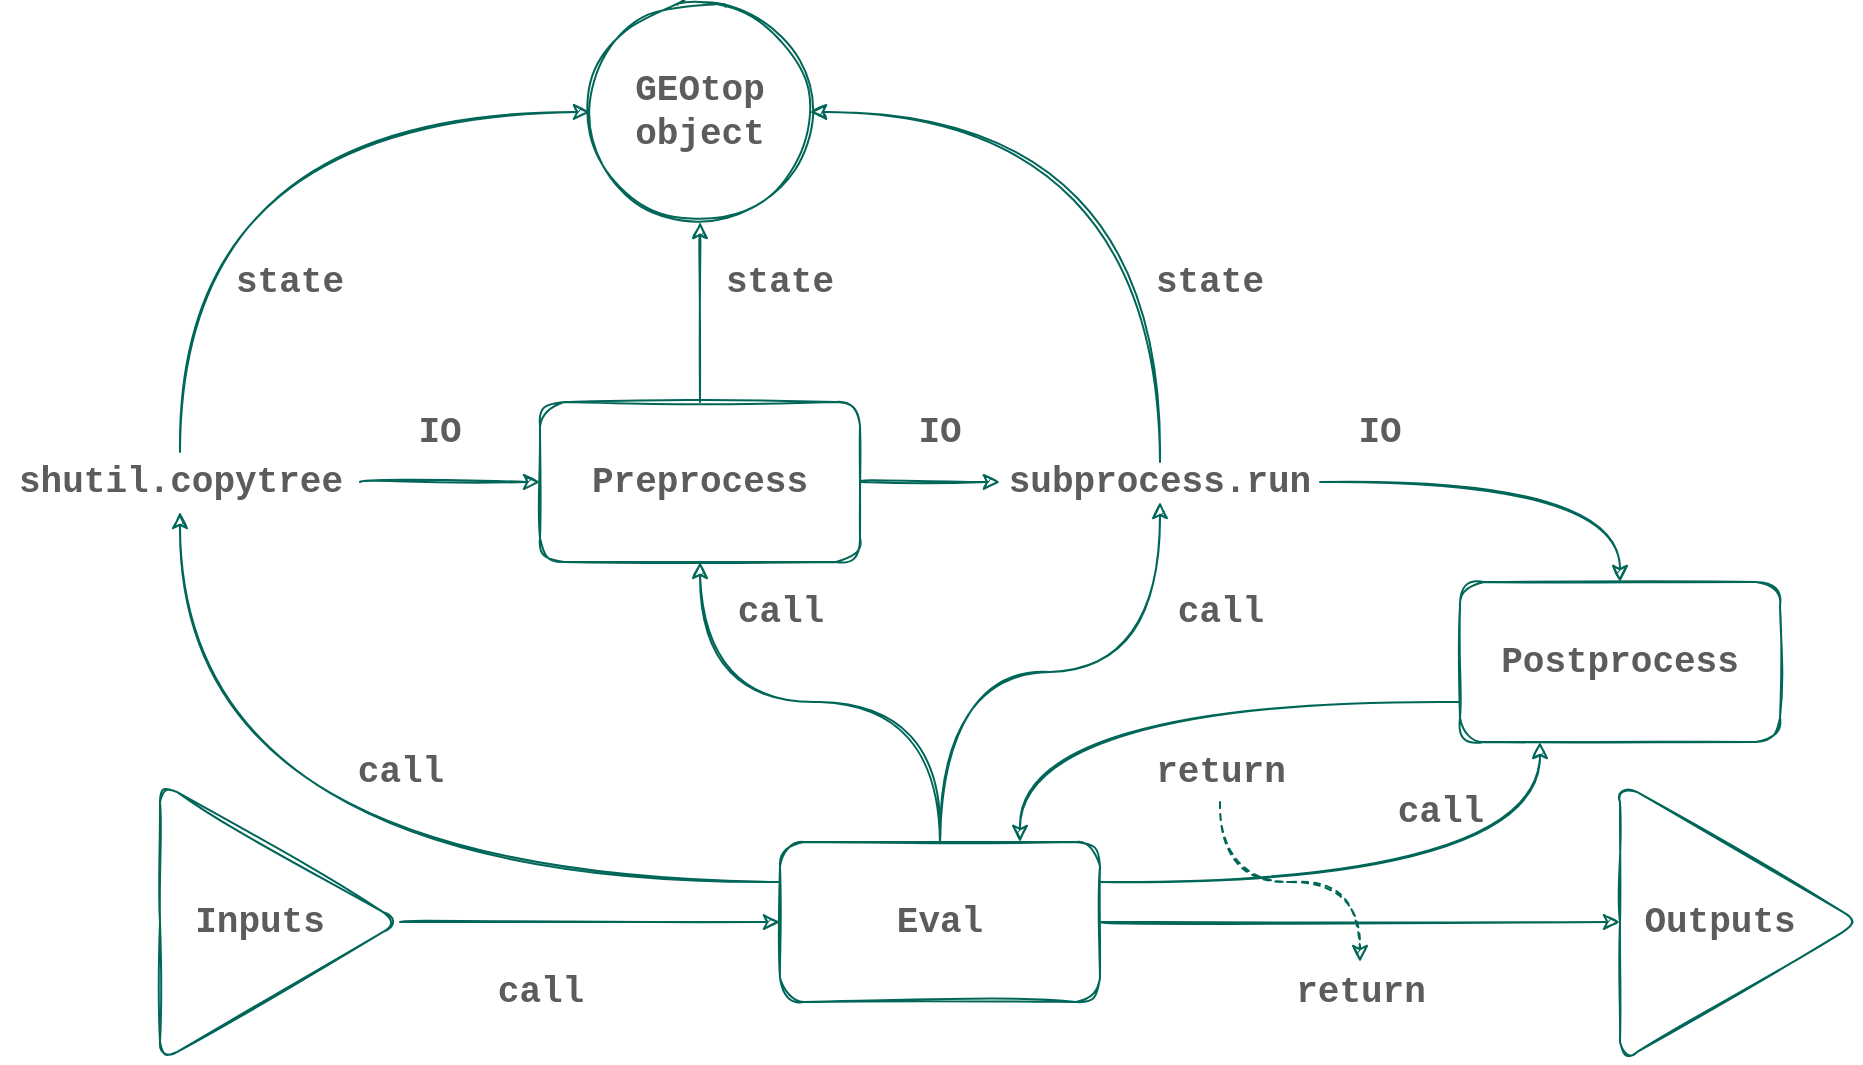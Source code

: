 <mxfile version="13.6.2" type="device"><diagram id="a9el3V5H1d0Rqk5_k34i" name="Page-1"><mxGraphModel dx="1422" dy="816" grid="1" gridSize="10" guides="1" tooltips="1" connect="1" arrows="1" fold="1" page="1" pageScale="1" pageWidth="900" pageHeight="1600" math="0" shadow="0"><root><mxCell id="0"/><mxCell id="1" parent="0"/><mxCell id="JqJzkyPxX7mwRvUGSMfH-5" style="edgeStyle=orthogonalEdgeStyle;curved=1;rounded=1;orthogonalLoop=1;jettySize=auto;html=1;entryX=0.5;entryY=0;entryDx=0;entryDy=0;startArrow=classic;startFill=1;endArrow=none;endFill=0;strokeColor=#006658;fillColor=#21C0A5;fontFamily=Courier New;fontSize=18;fontColor=#5C5C5C;fontStyle=1;sketch=1;" parent="1" source="JqJzkyPxX7mwRvUGSMfH-8" target="JqJzkyPxX7mwRvUGSMfH-12" edge="1"><mxGeometry relative="1" as="geometry"/></mxCell><mxCell id="JqJzkyPxX7mwRvUGSMfH-6" style="edgeStyle=orthogonalEdgeStyle;curved=1;rounded=1;orthogonalLoop=1;jettySize=auto;html=1;entryX=0.5;entryY=0;entryDx=0;entryDy=0;startArrow=classic;startFill=1;endArrow=none;endFill=0;strokeColor=#006658;fillColor=#21C0A5;fontFamily=Courier New;fontSize=18;fontColor=#5C5C5C;fontStyle=1;sketch=1;" parent="1" source="JqJzkyPxX7mwRvUGSMfH-8" target="JqJzkyPxX7mwRvUGSMfH-16" edge="1"><mxGeometry relative="1" as="geometry"/></mxCell><mxCell id="JqJzkyPxX7mwRvUGSMfH-7" style="edgeStyle=orthogonalEdgeStyle;curved=1;rounded=1;orthogonalLoop=1;jettySize=auto;html=1;startArrow=classic;startFill=1;endArrow=none;endFill=0;strokeColor=#006658;fillColor=#21C0A5;fontFamily=Courier New;fontSize=18;fontColor=#5C5C5C;fontStyle=1;sketch=1;" parent="1" source="JqJzkyPxX7mwRvUGSMfH-8" target="JqJzkyPxX7mwRvUGSMfH-31" edge="1"><mxGeometry relative="1" as="geometry"/></mxCell><mxCell id="JqJzkyPxX7mwRvUGSMfH-8" value="GEOtop&lt;br&gt;object" style="ellipse;whiteSpace=wrap;html=1;aspect=fixed;rounded=1;strokeColor=#006658;fontFamily=Courier New;fontSize=18;fontColor=#5C5C5C;fontStyle=1;fillColor=none;sketch=1;" parent="1" vertex="1"><mxGeometry x="765" y="590" width="110" height="110" as="geometry"/></mxCell><mxCell id="JqJzkyPxX7mwRvUGSMfH-9" value="state" style="text;html=1;strokeColor=none;fillColor=none;align=center;verticalAlign=middle;whiteSpace=wrap;rounded=0;fontFamily=Courier New;fontSize=18;fontColor=#5C5C5C;fontStyle=1;sketch=1;" parent="1" vertex="1"><mxGeometry x="825" y="720" width="70" height="20" as="geometry"/></mxCell><mxCell id="JqJzkyPxX7mwRvUGSMfH-10" value="IO" style="text;html=1;strokeColor=none;fillColor=none;align=center;verticalAlign=middle;whiteSpace=wrap;fontColor=#5C5C5C;rounded=1;fontFamily=Courier New;fontSize=18;fontStyle=1;sketch=1;" parent="1" vertex="1"><mxGeometry x="670" y="795" width="40" height="20" as="geometry"/></mxCell><mxCell id="JqJzkyPxX7mwRvUGSMfH-11" style="edgeStyle=orthogonalEdgeStyle;curved=1;rounded=1;orthogonalLoop=1;jettySize=auto;html=1;startArrow=none;startFill=0;endArrow=classic;endFill=1;strokeColor=#006658;fillColor=#21C0A5;fontFamily=Courier New;fontSize=18;fontColor=#5C5C5C;fontStyle=1;sketch=1;" parent="1" source="JqJzkyPxX7mwRvUGSMfH-12" target="JqJzkyPxX7mwRvUGSMfH-16" edge="1"><mxGeometry relative="1" as="geometry"/></mxCell><mxCell id="JqJzkyPxX7mwRvUGSMfH-12" value="" style="whiteSpace=wrap;html=1;strokeColor=#006658;fontColor=#5C5C5C;rounded=1;fontStyle=1;fontFamily=Courier New;fontSize=18;fillColor=none;sketch=1;" parent="1" vertex="1"><mxGeometry x="740" y="790" width="160" height="80" as="geometry"/></mxCell><mxCell id="JqJzkyPxX7mwRvUGSMfH-13" style="edgeStyle=orthogonalEdgeStyle;curved=1;rounded=1;orthogonalLoop=1;jettySize=auto;html=1;exitX=0;exitY=0.75;exitDx=0;exitDy=0;entryX=0.75;entryY=0;entryDx=0;entryDy=0;startArrow=none;startFill=0;endArrow=classic;endFill=1;strokeColor=#006658;fillColor=#21C0A5;fontFamily=Courier New;fontSize=18;fontColor=#5C5C5C;fontStyle=1;sketch=1;" parent="1" source="JqJzkyPxX7mwRvUGSMfH-14" target="JqJzkyPxX7mwRvUGSMfH-23" edge="1"><mxGeometry relative="1" as="geometry"/></mxCell><mxCell id="JqJzkyPxX7mwRvUGSMfH-14" value="" style="whiteSpace=wrap;html=1;strokeColor=#006658;fontColor=#5C5C5C;rounded=1;fontStyle=1;fontFamily=Courier New;fontSize=18;fillColor=none;sketch=1;" parent="1" vertex="1"><mxGeometry x="1200" y="880" width="160" height="80" as="geometry"/></mxCell><mxCell id="JqJzkyPxX7mwRvUGSMfH-15" style="edgeStyle=orthogonalEdgeStyle;curved=1;rounded=1;orthogonalLoop=1;jettySize=auto;html=1;startArrow=none;startFill=0;endArrow=classic;endFill=1;strokeColor=#006658;fillColor=#21C0A5;fontFamily=Courier New;fontSize=18;fontColor=#5C5C5C;fontStyle=1;sketch=1;" parent="1" source="JqJzkyPxX7mwRvUGSMfH-16" target="JqJzkyPxX7mwRvUGSMfH-14" edge="1"><mxGeometry relative="1" as="geometry"/></mxCell><mxCell id="JqJzkyPxX7mwRvUGSMfH-16" value="subprocess.run" style="text;html=1;strokeColor=none;fillColor=none;align=center;verticalAlign=middle;whiteSpace=wrap;fontColor=#5C5C5C;rounded=1;fontFamily=Courier New;fontSize=18;fontStyle=1;sketch=1;" parent="1" vertex="1"><mxGeometry x="970" y="820" width="160" height="20" as="geometry"/></mxCell><mxCell id="JqJzkyPxX7mwRvUGSMfH-17" value="&lt;div style=&quot;font-size: 18px;&quot;&gt;Preprocess&lt;/div&gt;" style="text;html=1;strokeColor=none;fillColor=none;align=center;verticalAlign=middle;whiteSpace=wrap;fontColor=#5C5C5C;rounded=1;fontFamily=Courier New;fontSize=18;fontStyle=1;sketch=1;" parent="1" vertex="1"><mxGeometry x="800" y="820" width="40" height="20" as="geometry"/></mxCell><mxCell id="JqJzkyPxX7mwRvUGSMfH-18" value="&lt;div style=&quot;font-size: 18px;&quot;&gt;&lt;font style=&quot;font-size: 18px;&quot;&gt;Postprocess&lt;/font&gt;&lt;/div&gt;" style="text;html=1;strokeColor=none;fillColor=none;align=center;verticalAlign=middle;whiteSpace=wrap;fontColor=#5C5C5C;rounded=1;fontStyle=1;fontFamily=Courier New;fontSize=18;sketch=1;" parent="1" vertex="1"><mxGeometry x="1260" y="910" width="40" height="20" as="geometry"/></mxCell><mxCell id="JqJzkyPxX7mwRvUGSMfH-19" style="edgeStyle=orthogonalEdgeStyle;curved=1;rounded=1;orthogonalLoop=1;jettySize=auto;html=1;exitX=0.5;exitY=1;exitDx=0;exitDy=0;startArrow=none;startFill=0;endArrow=classic;endFill=1;strokeColor=#006658;fillColor=#21C0A5;fontFamily=Courier New;fontSize=18;fontColor=#5C5C5C;fontStyle=1;sketch=1;" parent="1" edge="1"><mxGeometry relative="1" as="geometry"><mxPoint x="940.0" y="1090" as="sourcePoint"/><mxPoint x="940.0" y="1090" as="targetPoint"/></mxGeometry></mxCell><mxCell id="JqJzkyPxX7mwRvUGSMfH-20" style="edgeStyle=orthogonalEdgeStyle;curved=1;rounded=1;orthogonalLoop=1;jettySize=auto;html=1;entryX=0.5;entryY=1;entryDx=0;entryDy=0;startArrow=none;startFill=0;endArrow=classic;endFill=1;strokeColor=#006658;fillColor=#21C0A5;fontFamily=Courier New;fontSize=18;fontColor=#5C5C5C;fontStyle=1;sketch=1;" parent="1" source="JqJzkyPxX7mwRvUGSMfH-23" target="JqJzkyPxX7mwRvUGSMfH-12" edge="1"><mxGeometry relative="1" as="geometry"/></mxCell><mxCell id="JqJzkyPxX7mwRvUGSMfH-21" style="edgeStyle=orthogonalEdgeStyle;curved=1;rounded=1;orthogonalLoop=1;jettySize=auto;html=1;entryX=0.5;entryY=1;entryDx=0;entryDy=0;startArrow=none;startFill=0;endArrow=classic;endFill=1;strokeColor=#006658;fillColor=#21C0A5;fontFamily=Courier New;fontSize=18;fontColor=#5C5C5C;fontStyle=1;sketch=1;" parent="1" source="JqJzkyPxX7mwRvUGSMfH-23" target="JqJzkyPxX7mwRvUGSMfH-16" edge="1"><mxGeometry relative="1" as="geometry"/></mxCell><mxCell id="JqJzkyPxX7mwRvUGSMfH-22" style="edgeStyle=orthogonalEdgeStyle;curved=1;rounded=1;orthogonalLoop=1;jettySize=auto;html=1;exitX=1;exitY=0.25;exitDx=0;exitDy=0;entryX=0.25;entryY=1;entryDx=0;entryDy=0;startArrow=none;startFill=0;endArrow=classic;endFill=1;strokeColor=#006658;fillColor=#21C0A5;fontFamily=Courier New;fontSize=18;fontColor=#5C5C5C;fontStyle=1;sketch=1;" parent="1" source="JqJzkyPxX7mwRvUGSMfH-23" target="JqJzkyPxX7mwRvUGSMfH-14" edge="1"><mxGeometry relative="1" as="geometry"/></mxCell><mxCell id="JqJzkyPxX7mwRvUGSMfH-23" value="&lt;font style=&quot;font-size: 18px;&quot;&gt;Eval&lt;/font&gt;" style="whiteSpace=wrap;html=1;strokeColor=#006658;fontColor=#5C5C5C;rounded=1;fontStyle=1;fontFamily=Courier New;fontSize=18;fillColor=none;sketch=1;" parent="1" vertex="1"><mxGeometry x="860" y="1010" width="160" height="80" as="geometry"/></mxCell><mxCell id="JqJzkyPxX7mwRvUGSMfH-24" value="IO" style="text;html=1;strokeColor=none;fillColor=none;align=center;verticalAlign=middle;whiteSpace=wrap;fontColor=#5C5C5C;rounded=1;fontFamily=Courier New;fontSize=18;fontStyle=1;sketch=1;" parent="1" vertex="1"><mxGeometry x="920" y="795" width="40" height="20" as="geometry"/></mxCell><mxCell id="JqJzkyPxX7mwRvUGSMfH-25" value="IO" style="text;html=1;strokeColor=none;fillColor=none;align=center;verticalAlign=middle;whiteSpace=wrap;fontColor=#5C5C5C;rounded=1;fontFamily=Courier New;fontSize=18;fontStyle=1;sketch=1;" parent="1" vertex="1"><mxGeometry x="1140" y="795" width="40" height="20" as="geometry"/></mxCell><mxCell id="JqJzkyPxX7mwRvUGSMfH-26" value="call" style="text;html=1;align=center;verticalAlign=middle;resizable=0;points=[];autosize=1;fontSize=18;fontFamily=Courier New;fontColor=#5C5C5C;fontStyle=1;sketch=1;" parent="1" vertex="1"><mxGeometry x="830" y="880" width="60" height="30" as="geometry"/></mxCell><mxCell id="JqJzkyPxX7mwRvUGSMfH-27" value="call" style="text;html=1;align=center;verticalAlign=middle;resizable=0;points=[];autosize=1;fontSize=18;fontFamily=Courier New;fontColor=#5C5C5C;fontStyle=1;sketch=1;" parent="1" vertex="1"><mxGeometry x="1050" y="880" width="60" height="30" as="geometry"/></mxCell><mxCell id="JqJzkyPxX7mwRvUGSMfH-28" value="call" style="text;html=1;align=center;verticalAlign=middle;resizable=0;points=[];autosize=1;fontSize=18;fontFamily=Courier New;fontColor=#5C5C5C;fontStyle=1;sketch=1;" parent="1" vertex="1"><mxGeometry x="1160" y="980" width="60" height="30" as="geometry"/></mxCell><mxCell id="JqJzkyPxX7mwRvUGSMfH-29" value="return" style="text;html=1;align=center;verticalAlign=middle;resizable=0;points=[];autosize=1;fontSize=18;fontFamily=Courier New;fontColor=#5C5C5C;fontStyle=1;sketch=1;" parent="1" vertex="1"><mxGeometry x="1040" y="960" width="80" height="30" as="geometry"/></mxCell><mxCell id="JqJzkyPxX7mwRvUGSMfH-30" style="edgeStyle=orthogonalEdgeStyle;curved=1;rounded=1;orthogonalLoop=1;jettySize=auto;html=1;startArrow=none;startFill=0;endArrow=classic;endFill=1;strokeColor=#006658;fillColor=#21C0A5;fontFamily=Courier New;fontSize=18;fontColor=#5C5C5C;fontStyle=1;sketch=1;" parent="1" source="JqJzkyPxX7mwRvUGSMfH-31" target="JqJzkyPxX7mwRvUGSMfH-12" edge="1"><mxGeometry relative="1" as="geometry"/></mxCell><mxCell id="JqJzkyPxX7mwRvUGSMfH-31" value="&lt;div style=&quot;font-size: 18px;&quot;&gt;shutil.copytree&lt;/div&gt;" style="text;html=1;align=center;verticalAlign=middle;resizable=0;points=[];autosize=1;fontSize=18;fontFamily=Courier New;fontColor=#5C5C5C;fontStyle=1;sketch=1;" parent="1" vertex="1"><mxGeometry x="470" y="815" width="180" height="30" as="geometry"/></mxCell><mxCell id="JqJzkyPxX7mwRvUGSMfH-32" value="state" style="text;html=1;strokeColor=none;fillColor=none;align=center;verticalAlign=middle;whiteSpace=wrap;rounded=0;fontFamily=Courier New;fontSize=18;fontColor=#5C5C5C;fontStyle=1;sketch=1;" parent="1" vertex="1"><mxGeometry x="580" y="720" width="70" height="20" as="geometry"/></mxCell><mxCell id="JqJzkyPxX7mwRvUGSMfH-33" value="state" style="text;html=1;strokeColor=none;fillColor=none;align=center;verticalAlign=middle;whiteSpace=wrap;rounded=0;fontFamily=Courier New;fontSize=18;fontColor=#5C5C5C;fontStyle=1;sketch=1;" parent="1" vertex="1"><mxGeometry x="1040" y="720" width="70" height="20" as="geometry"/></mxCell><mxCell id="JqJzkyPxX7mwRvUGSMfH-34" value="call" style="text;html=1;align=center;verticalAlign=middle;resizable=0;points=[];autosize=1;fontSize=18;fontFamily=Courier New;fontColor=#5C5C5C;fontStyle=1;sketch=1;" parent="1" vertex="1"><mxGeometry x="640" y="960" width="60" height="30" as="geometry"/></mxCell><mxCell id="JqJzkyPxX7mwRvUGSMfH-35" style="edgeStyle=orthogonalEdgeStyle;curved=1;rounded=1;orthogonalLoop=1;jettySize=auto;html=1;entryX=0;entryY=0.5;entryDx=0;entryDy=0;startArrow=none;startFill=0;endArrow=classic;endFill=1;strokeColor=#006658;fillColor=#21C0A5;fontFamily=Courier New;fontSize=18;fontColor=#5C5C5C;fontStyle=1;sketch=1;" parent="1" source="JqJzkyPxX7mwRvUGSMfH-36" target="JqJzkyPxX7mwRvUGSMfH-23" edge="1"><mxGeometry relative="1" as="geometry"/></mxCell><mxCell id="JqJzkyPxX7mwRvUGSMfH-36" value="" style="triangle;whiteSpace=wrap;html=1;rounded=1;strokeColor=#006658;fontFamily=Courier New;fontSize=18;fontColor=#5C5C5C;fontStyle=1;fillColor=none;sketch=1;" parent="1" vertex="1"><mxGeometry x="550" y="980" width="120" height="140" as="geometry"/></mxCell><mxCell id="JqJzkyPxX7mwRvUGSMfH-37" value="" style="triangle;whiteSpace=wrap;html=1;rounded=1;strokeColor=#006658;fontFamily=Courier New;fontSize=18;fontColor=#5C5C5C;fontStyle=1;fillColor=none;sketch=1;" parent="1" vertex="1"><mxGeometry x="1280" y="980" width="120" height="140" as="geometry"/></mxCell><mxCell id="JqJzkyPxX7mwRvUGSMfH-38" style="edgeStyle=orthogonalEdgeStyle;curved=1;rounded=1;orthogonalLoop=1;jettySize=auto;html=1;entryX=0;entryY=0.5;entryDx=0;entryDy=0;startArrow=none;startFill=0;endArrow=classic;endFill=1;strokeColor=#006658;fillColor=#21C0A5;fontFamily=Courier New;fontSize=18;fontColor=#5C5C5C;fontStyle=1;sketch=1;" parent="1" source="JqJzkyPxX7mwRvUGSMfH-23" target="JqJzkyPxX7mwRvUGSMfH-37" edge="1"><mxGeometry relative="1" as="geometry"/></mxCell><mxCell id="JqJzkyPxX7mwRvUGSMfH-39" value="call" style="text;html=1;align=center;verticalAlign=middle;resizable=0;points=[];autosize=1;fontSize=18;fontFamily=Courier New;fontColor=#5C5C5C;fontStyle=1;sketch=1;" parent="1" vertex="1"><mxGeometry x="710" y="1070" width="60" height="30" as="geometry"/></mxCell><mxCell id="JqJzkyPxX7mwRvUGSMfH-40" style="edgeStyle=orthogonalEdgeStyle;curved=1;rounded=1;orthogonalLoop=1;jettySize=auto;html=1;exitX=0;exitY=0.25;exitDx=0;exitDy=0;startArrow=none;startFill=0;endArrow=classic;endFill=1;strokeColor=#006658;fillColor=#21C0A5;fontFamily=Courier New;fontSize=18;fontColor=#5C5C5C;fontStyle=1;sketch=1;" parent="1" source="JqJzkyPxX7mwRvUGSMfH-23" target="JqJzkyPxX7mwRvUGSMfH-31" edge="1"><mxGeometry relative="1" as="geometry"/></mxCell><mxCell id="JqJzkyPxX7mwRvUGSMfH-41" value="&lt;div style=&quot;font-size: 18px&quot;&gt;return&lt;/div&gt;" style="text;html=1;align=center;verticalAlign=middle;resizable=0;points=[];autosize=1;fontSize=18;fontFamily=Courier New;fontColor=#5C5C5C;fontStyle=1;sketch=1;" parent="1" vertex="1"><mxGeometry x="1110" y="1070" width="80" height="30" as="geometry"/></mxCell><mxCell id="JqJzkyPxX7mwRvUGSMfH-42" style="edgeStyle=orthogonalEdgeStyle;curved=1;rounded=1;orthogonalLoop=1;jettySize=auto;html=1;dashed=1;startArrow=none;startFill=0;endArrow=classic;endFill=1;strokeColor=#006658;fillColor=#21C0A5;fontFamily=Courier New;fontSize=18;fontColor=#5C5C5C;fontStyle=1;sketch=1;" parent="1" source="JqJzkyPxX7mwRvUGSMfH-29" target="JqJzkyPxX7mwRvUGSMfH-41" edge="1"><mxGeometry relative="1" as="geometry"/></mxCell><mxCell id="JqJzkyPxX7mwRvUGSMfH-43" value="&lt;div style=&quot;font-size: 18px;&quot;&gt;Inputs&lt;/div&gt;" style="text;html=1;strokeColor=none;fillColor=none;align=center;verticalAlign=middle;whiteSpace=wrap;rounded=0;glass=0;fontFamily=Courier New;fontSize=18;fontColor=#5C5C5C;fontStyle=1;sketch=1;" parent="1" vertex="1"><mxGeometry x="580" y="1040" width="40" height="20" as="geometry"/></mxCell><mxCell id="JqJzkyPxX7mwRvUGSMfH-44" value="&lt;div style=&quot;font-size: 18px;&quot;&gt;Outputs&lt;/div&gt;" style="text;html=1;strokeColor=none;fillColor=none;align=center;verticalAlign=middle;whiteSpace=wrap;rounded=0;glass=0;fontFamily=Courier New;fontSize=18;fontColor=#5C5C5C;fontStyle=1;sketch=1;" parent="1" vertex="1"><mxGeometry x="1310" y="1040" width="40" height="20" as="geometry"/></mxCell></root></mxGraphModel></diagram></mxfile>